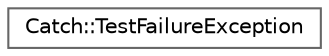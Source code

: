 digraph "Graphical Class Hierarchy"
{
 // LATEX_PDF_SIZE
  bgcolor="transparent";
  edge [fontname=Helvetica,fontsize=10,labelfontname=Helvetica,labelfontsize=10];
  node [fontname=Helvetica,fontsize=10,shape=box,height=0.2,width=0.4];
  rankdir="LR";
  Node0 [label="Catch::TestFailureException",height=0.2,width=0.4,color="grey40", fillcolor="white", style="filled",URL="$struct_catch_1_1_test_failure_exception.html",tooltip=" "];
}
